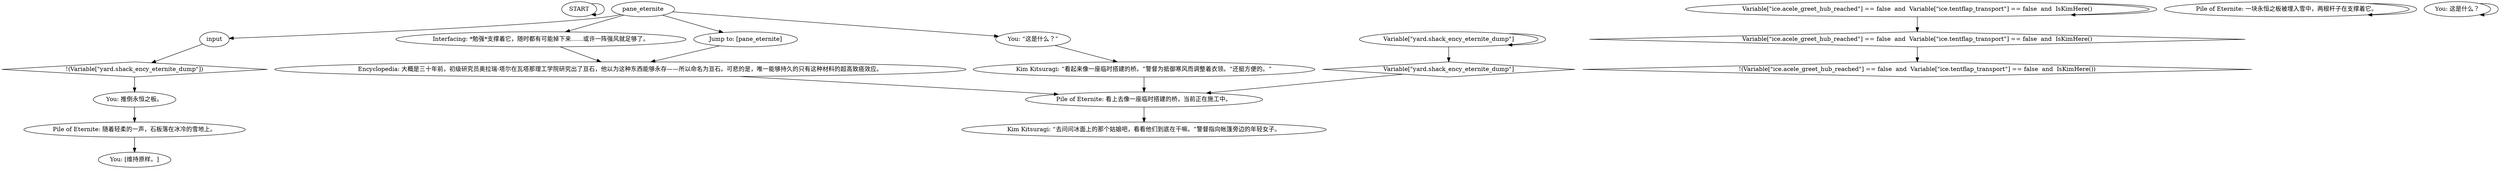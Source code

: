 # ICE / ETERNITE
# this dialogue for pushing over eternite for you know very darksoulsy shortcut, yes, gut design.
# ==================================================
digraph G {
	  0 [label="START"];
	  1 [label="input"];
	  2 [label="You: [维持原样。]"];
	  3 [label="Variable[\"ice.acele_greet_hub_reached\"] == false  and  Variable[\"ice.tentflap_transport\"] == false  and  IsKimHere()"];
	  4 [label="Variable[\"ice.acele_greet_hub_reached\"] == false  and  Variable[\"ice.tentflap_transport\"] == false  and  IsKimHere()", shape=diamond];
	  5 [label="!(Variable[\"ice.acele_greet_hub_reached\"] == false  and  Variable[\"ice.tentflap_transport\"] == false  and  IsKimHere())", shape=diamond];
	  6 [label="Kim Kitsuragi: “去问问冰面上的那个姑娘吧，看看他们到底在干嘛。”警督指向帐篷旁边的年轻女子。"];
	  7 [label="Variable[\"yard.shack_ency_eternite_dump\"]"];
	  8 [label="Variable[\"yard.shack_ency_eternite_dump\"]", shape=diamond];
	  9 [label="!(Variable[\"yard.shack_ency_eternite_dump\"])", shape=diamond];
	  10 [label="Pile of Eternite: 一块永恒之板被埋入雪中，两根杆子在支撑着它。"];
	  11 [label="Interfacing: *勉强*支撑着它，随时都有可能掉下来……或许一阵强风就足够了。"];
	  12 [label="You: 这是什么？"];
	  13 [label="Pile of Eternite: 看上去像一座临时搭建的桥，当前正在施工中。"];
	  14 [label="Jump to: [pane_eternite]"];
	  15 [label="You: “这是什么？”"];
	  16 [label="You: 推倒永恒之板。"];
	  17 [label="Encyclopedia: 大概是三十年前，初级研究员奥拉瑞·塔尔在瓦塔那理工学院研究出了亘石，他以为这种东西能够永存——所以命名为亘石。可悲的是，唯一能够持久的只有这种材料的超高致癌效应。"];
	  18 [label="pane_eternite"];
	  19 [label="Pile of Eternite: 随着轻柔的一声，石板落在冰冷的雪地上。"];
	  20 [label="Kim Kitsuragi: “看起来像一座临时搭建的桥。”警督为抵御寒风而调整着衣领。“还挺方便的。”"];
	  0 -> 0
	  1 -> 9
	  3 -> 3
	  3 -> 4
	  4 -> 5
	  7 -> 8
	  7 -> 7
	  8 -> 13
	  9 -> 16
	  10 -> 10
	  11 -> 17
	  12 -> 12
	  13 -> 6
	  14 -> 17
	  15 -> 20
	  16 -> 19
	  17 -> 13
	  18 -> 1
	  18 -> 11
	  18 -> 14
	  18 -> 15
	  19 -> 2
	  20 -> 13
}


